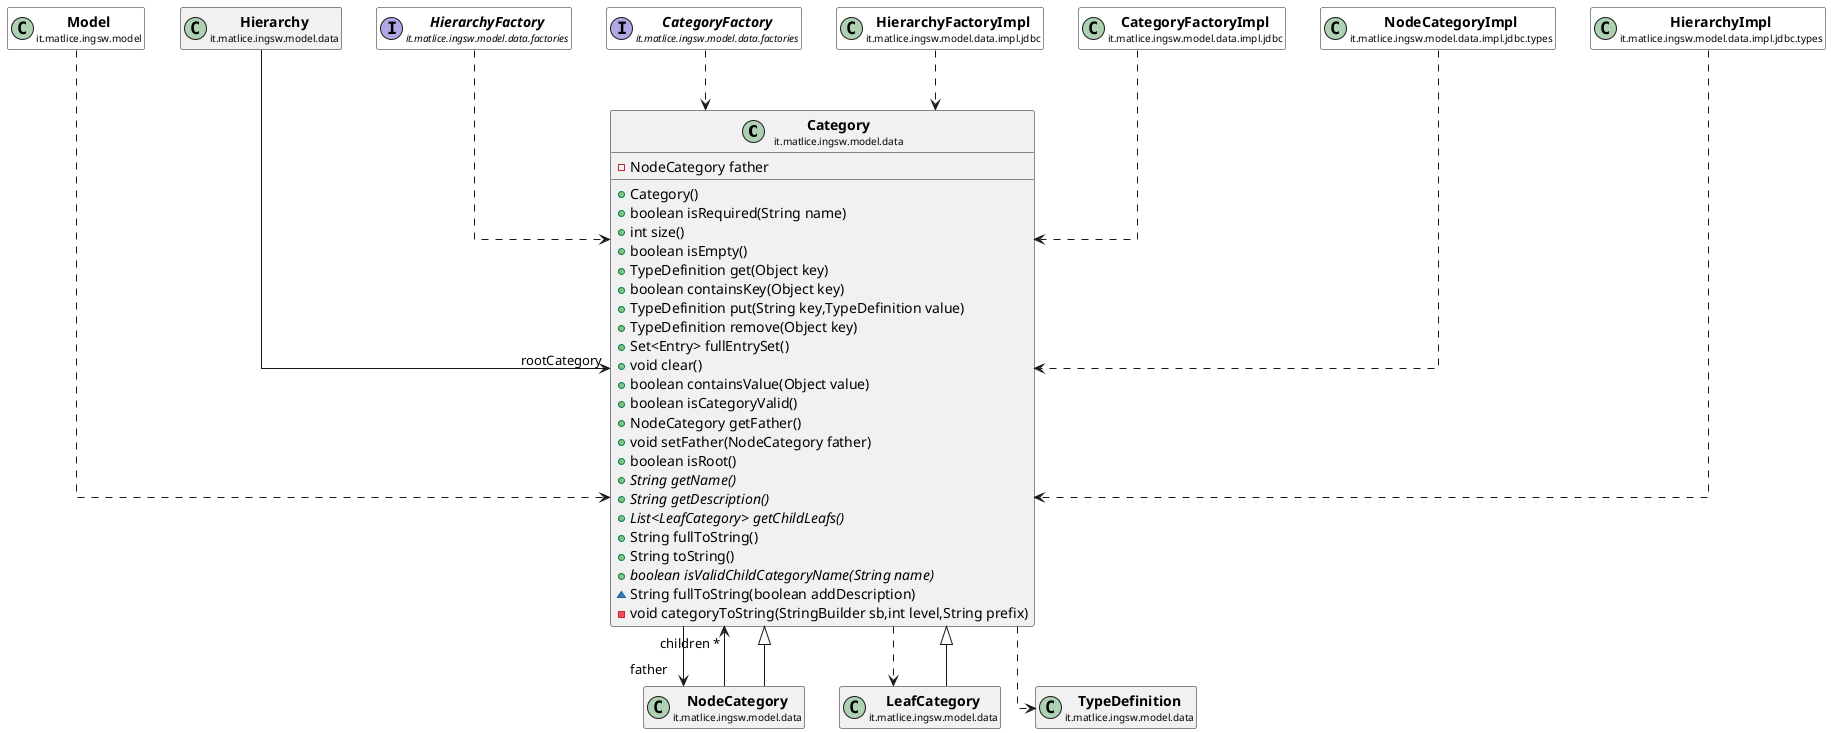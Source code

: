 @startuml

skinparam svgLinkTarget _parent
skinparam linetype ortho
set namespaceSeparator none
class "<b><size:14>Category</b>\n<size:10>it.matlice.ingsw.model.data" as it.matlice.ingsw.model.data.Category  [[../../../../../it/matlice/ingsw/model/data/Category.html{it.matlice.ingsw.model.data.Category}]] {
-NodeCategory father
+Category()
+boolean isRequired(String name)
+int size()
+boolean isEmpty()
+TypeDefinition get(Object key)
+boolean containsKey(Object key)
+TypeDefinition put(String key,TypeDefinition value)
+TypeDefinition remove(Object key)
+Set<Entry> fullEntrySet()
+void clear()
+boolean containsValue(Object value)
+boolean isCategoryValid()
+NodeCategory getFather()
+void setFather(NodeCategory father)
+boolean isRoot()
{abstract} +String getName()
{abstract} +String getDescription()
{abstract} +List<LeafCategory> getChildLeafs()
+String fullToString()
+String toString()
{abstract} +boolean isValidChildCategoryName(String name)
~String fullToString(boolean addDescription)
-void categoryToString(StringBuilder sb,int level,String prefix)
}



class "<b><size:14>Model</b>\n<size:10>it.matlice.ingsw.model" as it.matlice.ingsw.model.Model  [[../../../../../it/matlice/ingsw/model/Model.html{it.matlice.ingsw.model.Model}]] #white {
}

hide it.matlice.ingsw.model.Model fields
hide it.matlice.ingsw.model.Model methods

it.matlice.ingsw.model.Model ..> it.matlice.ingsw.model.data.Category

class "<b><size:14>NodeCategory</b>\n<size:10>it.matlice.ingsw.model.data" as it.matlice.ingsw.model.data.NodeCategory  [[../../../../../it/matlice/ingsw/model/data/NodeCategory.html{it.matlice.ingsw.model.data.NodeCategory}]] {
}

hide it.matlice.ingsw.model.data.NodeCategory fields
hide it.matlice.ingsw.model.data.NodeCategory methods

it.matlice.ingsw.model.data.NodeCategory -->  "children *" it.matlice.ingsw.model.data.Category

it.matlice.ingsw.model.data.NodeCategory --|> it.matlice.ingsw.model.data.Category

class "<b><size:14>LeafCategory</b>\n<size:10>it.matlice.ingsw.model.data" as it.matlice.ingsw.model.data.LeafCategory  [[../../../../../it/matlice/ingsw/model/data/LeafCategory.html{it.matlice.ingsw.model.data.LeafCategory}]] {
}

hide it.matlice.ingsw.model.data.LeafCategory fields
hide it.matlice.ingsw.model.data.LeafCategory methods

it.matlice.ingsw.model.data.LeafCategory --|> it.matlice.ingsw.model.data.Category

class "<b><size:14>Hierarchy</b>\n<size:10>it.matlice.ingsw.model.data" as it.matlice.ingsw.model.data.Hierarchy  [[../../../../../it/matlice/ingsw/model/data/Hierarchy.html{it.matlice.ingsw.model.data.Hierarchy}]] {
}

hide it.matlice.ingsw.model.data.Hierarchy fields
hide it.matlice.ingsw.model.data.Hierarchy methods

it.matlice.ingsw.model.data.Hierarchy -->  "rootCategory" it.matlice.ingsw.model.data.Category

it.matlice.ingsw.model.data.Category -->  "father" it.matlice.ingsw.model.data.NodeCategory


class "<b><size:14>TypeDefinition</b>\n<size:10>it.matlice.ingsw.model.data" as it.matlice.ingsw.model.data.TypeDefinition  [[../../../../../it/matlice/ingsw/model/data/TypeDefinition.html{it.matlice.ingsw.model.data.TypeDefinition}]] {
}

hide it.matlice.ingsw.model.data.TypeDefinition fields
hide it.matlice.ingsw.model.data.TypeDefinition methods

it.matlice.ingsw.model.data.Category ..> it.matlice.ingsw.model.data.TypeDefinition




it.matlice.ingsw.model.data.Category ..> it.matlice.ingsw.model.data.LeafCategory

interface "<b><size:14>HierarchyFactory</b>\n<size:10>it.matlice.ingsw.model.data.factories" as it.matlice.ingsw.model.data.factories.HierarchyFactory  [[../../../../../it/matlice/ingsw/model/data/factories/HierarchyFactory.html{it.matlice.ingsw.model.data.factories.HierarchyFactory}]] #white {
}

hide it.matlice.ingsw.model.data.factories.HierarchyFactory fields
hide it.matlice.ingsw.model.data.factories.HierarchyFactory methods

it.matlice.ingsw.model.data.factories.HierarchyFactory ..> it.matlice.ingsw.model.data.Category

interface "<b><size:14>CategoryFactory</b>\n<size:10>it.matlice.ingsw.model.data.factories" as it.matlice.ingsw.model.data.factories.CategoryFactory  [[../../../../../it/matlice/ingsw/model/data/factories/CategoryFactory.html{it.matlice.ingsw.model.data.factories.CategoryFactory}]] #white {
}

hide it.matlice.ingsw.model.data.factories.CategoryFactory fields
hide it.matlice.ingsw.model.data.factories.CategoryFactory methods

it.matlice.ingsw.model.data.factories.CategoryFactory ..> it.matlice.ingsw.model.data.Category


class "<b><size:14>HierarchyFactoryImpl</b>\n<size:10>it.matlice.ingsw.model.data.impl.jdbc" as it.matlice.ingsw.model.data.impl.jdbc.HierarchyFactoryImpl  [[../../../../../it/matlice/ingsw/model/data/impl/jdbc/HierarchyFactoryImpl.html{it.matlice.ingsw.model.data.impl.jdbc.HierarchyFactoryImpl}]] #white {
}

hide it.matlice.ingsw.model.data.impl.jdbc.HierarchyFactoryImpl fields
hide it.matlice.ingsw.model.data.impl.jdbc.HierarchyFactoryImpl methods

it.matlice.ingsw.model.data.impl.jdbc.HierarchyFactoryImpl ..> it.matlice.ingsw.model.data.Category

class "<b><size:14>CategoryFactoryImpl</b>\n<size:10>it.matlice.ingsw.model.data.impl.jdbc" as it.matlice.ingsw.model.data.impl.jdbc.CategoryFactoryImpl  [[../../../../../it/matlice/ingsw/model/data/impl/jdbc/CategoryFactoryImpl.html{it.matlice.ingsw.model.data.impl.jdbc.CategoryFactoryImpl}]] #white {
}

hide it.matlice.ingsw.model.data.impl.jdbc.CategoryFactoryImpl fields
hide it.matlice.ingsw.model.data.impl.jdbc.CategoryFactoryImpl methods

it.matlice.ingsw.model.data.impl.jdbc.CategoryFactoryImpl ..> it.matlice.ingsw.model.data.Category

class "<b><size:14>NodeCategoryImpl</b>\n<size:10>it.matlice.ingsw.model.data.impl.jdbc.types" as it.matlice.ingsw.model.data.impl.jdbc.types.NodeCategoryImpl  [[../../../../../it/matlice/ingsw/model/data/impl/jdbc/types/NodeCategoryImpl.html{it.matlice.ingsw.model.data.impl.jdbc.types.NodeCategoryImpl}]] #white {
}

hide it.matlice.ingsw.model.data.impl.jdbc.types.NodeCategoryImpl fields
hide it.matlice.ingsw.model.data.impl.jdbc.types.NodeCategoryImpl methods

it.matlice.ingsw.model.data.impl.jdbc.types.NodeCategoryImpl ..> it.matlice.ingsw.model.data.Category

class "<b><size:14>HierarchyImpl</b>\n<size:10>it.matlice.ingsw.model.data.impl.jdbc.types" as it.matlice.ingsw.model.data.impl.jdbc.types.HierarchyImpl  [[../../../../../it/matlice/ingsw/model/data/impl/jdbc/types/HierarchyImpl.html{it.matlice.ingsw.model.data.impl.jdbc.types.HierarchyImpl}]] #white {
}

hide it.matlice.ingsw.model.data.impl.jdbc.types.HierarchyImpl fields
hide it.matlice.ingsw.model.data.impl.jdbc.types.HierarchyImpl methods

it.matlice.ingsw.model.data.impl.jdbc.types.HierarchyImpl ..> it.matlice.ingsw.model.data.Category


@enduml
